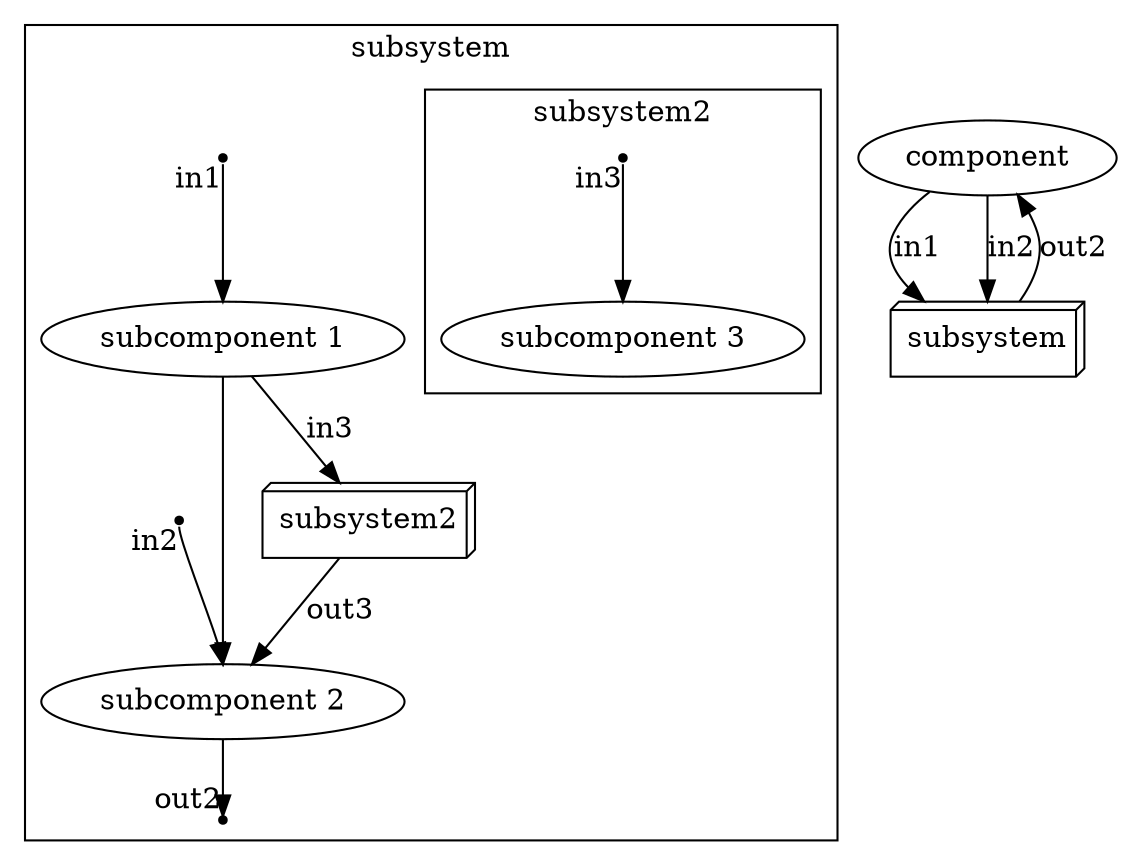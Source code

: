 digraph  {
	subgraph cluster_s2 {
		subgraph cluster_s9 {
			label="subsystem2";
			n12[label="in3",shape="point"];
			n11[label="subcomponent 3"];
			n12:s->n11:n[taillabel="in3"];
			
		}
		label="subsystem";
		n6[label="in1",shape="point"];
		n7[label="in2",shape="point"];
		n8[label="out2",shape="point"];
		n4[label="subcomponent 1"];
		n5[label="subcomponent 2"];
		n10[href="subsystem2.svg",label="subsystem2",shape="box3d"];
		n6:s->n4:n[taillabel="in1"];
		n7:s->n5:n[taillabel="in2"];
		n4->n5;
		n4->n10[label="in3"];
		n5:s->n8:n[headlabel="out2"];
		n10->n5[label="out3"];
		
	}
	
	n1[label="component"];
	n3[href="subsystem.svg",label="subsystem",shape="box3d"];
	n1->n3[label="in1"];
	n1->n3[label="in2"];
	n3->n1[label="out2"];
	
}

